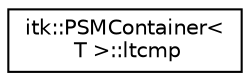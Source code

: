 digraph "Graphical Class Hierarchy"
{
  edge [fontname="Helvetica",fontsize="10",labelfontname="Helvetica",labelfontsize="10"];
  node [fontname="Helvetica",fontsize="10",shape=record];
  rankdir="LR";
  Node1 [label="itk::PSMContainer\<\l T \>::ltcmp",height=0.2,width=0.4,color="black", fillcolor="white", style="filled",URL="$structitk_1_1_p_s_m_container_1_1ltcmp.html"];
}
